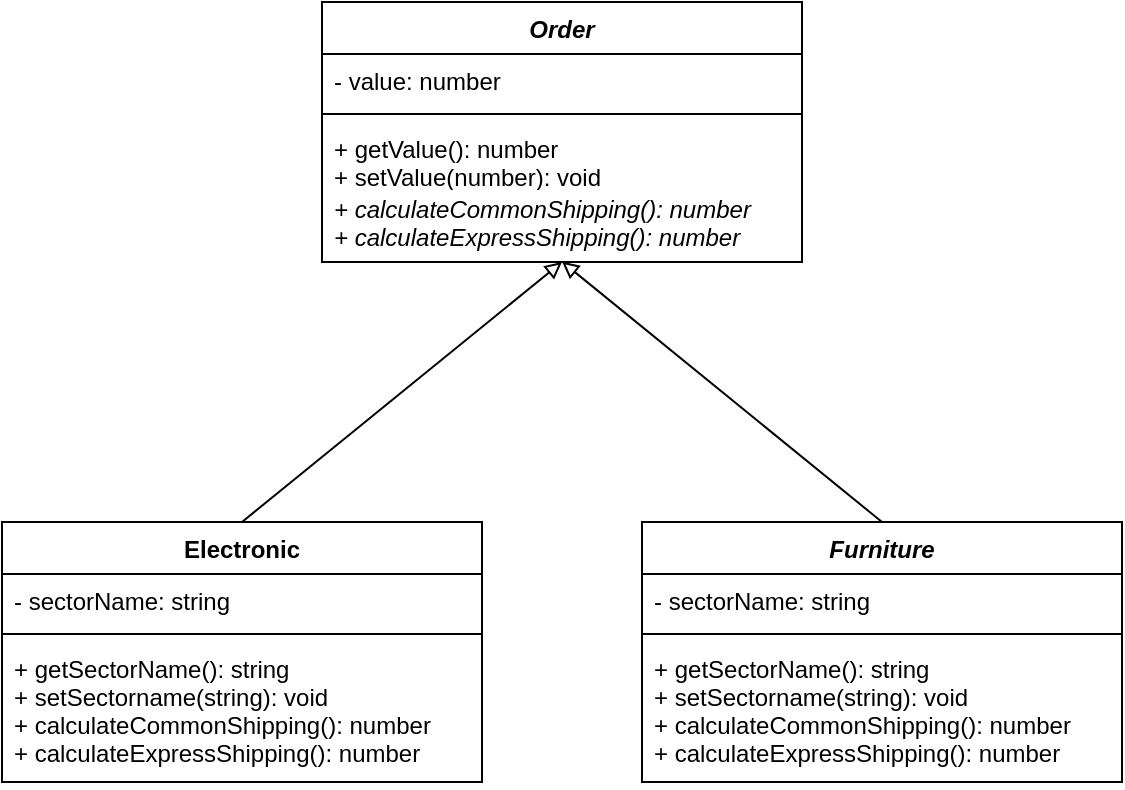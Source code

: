 <mxfile version="14.6.13" type="device"><diagram id="B0BlTxxvo1Lful6HO1JZ" name="Página-1"><mxGraphModel dx="1408" dy="744" grid="1" gridSize="10" guides="1" tooltips="1" connect="1" arrows="1" fold="1" page="1" pageScale="1" pageWidth="827" pageHeight="1169" math="0" shadow="0"><root><mxCell id="0"/><mxCell id="1" parent="0"/><mxCell id="juOx5umSxLS0Yg1TMpUy-1" value="Order" style="swimlane;fontStyle=3;align=center;verticalAlign=top;childLayout=stackLayout;horizontal=1;startSize=26;horizontalStack=0;resizeParent=1;resizeParentMax=0;resizeLast=0;collapsible=1;marginBottom=0;" vertex="1" parent="1"><mxGeometry x="280" y="220" width="240" height="130" as="geometry"/></mxCell><mxCell id="juOx5umSxLS0Yg1TMpUy-2" value="- value: number" style="text;strokeColor=none;fillColor=none;align=left;verticalAlign=top;spacingLeft=4;spacingRight=4;overflow=hidden;rotatable=0;points=[[0,0.5],[1,0.5]];portConstraint=eastwest;" vertex="1" parent="juOx5umSxLS0Yg1TMpUy-1"><mxGeometry y="26" width="240" height="26" as="geometry"/></mxCell><mxCell id="juOx5umSxLS0Yg1TMpUy-3" value="" style="line;strokeWidth=1;fillColor=none;align=left;verticalAlign=middle;spacingTop=-1;spacingLeft=3;spacingRight=3;rotatable=0;labelPosition=right;points=[];portConstraint=eastwest;" vertex="1" parent="juOx5umSxLS0Yg1TMpUy-1"><mxGeometry y="52" width="240" height="8" as="geometry"/></mxCell><mxCell id="juOx5umSxLS0Yg1TMpUy-4" value="+ getValue(): number&#10;+ setValue(number): void&#10;" style="text;strokeColor=none;fillColor=none;align=left;verticalAlign=top;spacingLeft=4;spacingRight=4;overflow=hidden;rotatable=0;points=[[0,0.5],[1,0.5]];portConstraint=eastwest;fontStyle=0" vertex="1" parent="juOx5umSxLS0Yg1TMpUy-1"><mxGeometry y="60" width="240" height="30" as="geometry"/></mxCell><mxCell id="juOx5umSxLS0Yg1TMpUy-6" value="+ calculateCommonShipping(): number&#10;+ calculateExpressShipping(): number" style="text;strokeColor=none;fillColor=none;align=left;verticalAlign=top;spacingLeft=4;spacingRight=4;overflow=hidden;rotatable=0;points=[[0,0.5],[1,0.5]];portConstraint=eastwest;fontStyle=2" vertex="1" parent="juOx5umSxLS0Yg1TMpUy-1"><mxGeometry y="90" width="240" height="40" as="geometry"/></mxCell><mxCell id="juOx5umSxLS0Yg1TMpUy-17" style="rounded=0;orthogonalLoop=1;jettySize=auto;html=1;exitX=0.5;exitY=0;exitDx=0;exitDy=0;entryX=0.5;entryY=1;entryDx=0;entryDy=0;entryPerimeter=0;endArrow=block;endFill=0;" edge="1" parent="1" source="juOx5umSxLS0Yg1TMpUy-7" target="juOx5umSxLS0Yg1TMpUy-6"><mxGeometry relative="1" as="geometry"/></mxCell><mxCell id="juOx5umSxLS0Yg1TMpUy-7" value="Electronic" style="swimlane;fontStyle=1;align=center;verticalAlign=top;childLayout=stackLayout;horizontal=1;startSize=26;horizontalStack=0;resizeParent=1;resizeParentMax=0;resizeLast=0;collapsible=1;marginBottom=0;" vertex="1" parent="1"><mxGeometry x="120" y="480" width="240" height="130" as="geometry"/></mxCell><mxCell id="juOx5umSxLS0Yg1TMpUy-8" value="- sectorName: string" style="text;strokeColor=none;fillColor=none;align=left;verticalAlign=top;spacingLeft=4;spacingRight=4;overflow=hidden;rotatable=0;points=[[0,0.5],[1,0.5]];portConstraint=eastwest;" vertex="1" parent="juOx5umSxLS0Yg1TMpUy-7"><mxGeometry y="26" width="240" height="26" as="geometry"/></mxCell><mxCell id="juOx5umSxLS0Yg1TMpUy-9" value="" style="line;strokeWidth=1;fillColor=none;align=left;verticalAlign=middle;spacingTop=-1;spacingLeft=3;spacingRight=3;rotatable=0;labelPosition=right;points=[];portConstraint=eastwest;" vertex="1" parent="juOx5umSxLS0Yg1TMpUy-7"><mxGeometry y="52" width="240" height="8" as="geometry"/></mxCell><mxCell id="juOx5umSxLS0Yg1TMpUy-10" value="+ getSectorName(): string&#10;+ setSectorname(string): void&#10;+ calculateCommonShipping(): number&#10;+ calculateExpressShipping(): number" style="text;strokeColor=none;fillColor=none;align=left;verticalAlign=top;spacingLeft=4;spacingRight=4;overflow=hidden;rotatable=0;points=[[0,0.5],[1,0.5]];portConstraint=eastwest;fontStyle=0" vertex="1" parent="juOx5umSxLS0Yg1TMpUy-7"><mxGeometry y="60" width="240" height="70" as="geometry"/></mxCell><mxCell id="juOx5umSxLS0Yg1TMpUy-18" style="rounded=0;orthogonalLoop=1;jettySize=auto;html=1;exitX=0.5;exitY=0;exitDx=0;exitDy=0;endArrow=block;endFill=0;entryX=0.5;entryY=0.995;entryDx=0;entryDy=0;entryPerimeter=0;" edge="1" parent="1" source="juOx5umSxLS0Yg1TMpUy-12" target="juOx5umSxLS0Yg1TMpUy-6"><mxGeometry relative="1" as="geometry"><mxPoint x="400" y="350" as="targetPoint"/></mxGeometry></mxCell><mxCell id="juOx5umSxLS0Yg1TMpUy-12" value="Furniture" style="swimlane;fontStyle=3;align=center;verticalAlign=top;childLayout=stackLayout;horizontal=1;startSize=26;horizontalStack=0;resizeParent=1;resizeParentMax=0;resizeLast=0;collapsible=1;marginBottom=0;" vertex="1" parent="1"><mxGeometry x="440" y="480" width="240" height="130" as="geometry"/></mxCell><mxCell id="juOx5umSxLS0Yg1TMpUy-13" value="- sectorName: string" style="text;strokeColor=none;fillColor=none;align=left;verticalAlign=top;spacingLeft=4;spacingRight=4;overflow=hidden;rotatable=0;points=[[0,0.5],[1,0.5]];portConstraint=eastwest;" vertex="1" parent="juOx5umSxLS0Yg1TMpUy-12"><mxGeometry y="26" width="240" height="26" as="geometry"/></mxCell><mxCell id="juOx5umSxLS0Yg1TMpUy-14" value="" style="line;strokeWidth=1;fillColor=none;align=left;verticalAlign=middle;spacingTop=-1;spacingLeft=3;spacingRight=3;rotatable=0;labelPosition=right;points=[];portConstraint=eastwest;" vertex="1" parent="juOx5umSxLS0Yg1TMpUy-12"><mxGeometry y="52" width="240" height="8" as="geometry"/></mxCell><mxCell id="juOx5umSxLS0Yg1TMpUy-16" value="+ getSectorName(): string&#10;+ setSectorname(string): void&#10;+ calculateCommonShipping(): number&#10;+ calculateExpressShipping(): number" style="text;strokeColor=none;fillColor=none;align=left;verticalAlign=top;spacingLeft=4;spacingRight=4;overflow=hidden;rotatable=0;points=[[0,0.5],[1,0.5]];portConstraint=eastwest;fontStyle=0" vertex="1" parent="juOx5umSxLS0Yg1TMpUy-12"><mxGeometry y="60" width="240" height="70" as="geometry"/></mxCell></root></mxGraphModel></diagram></mxfile>